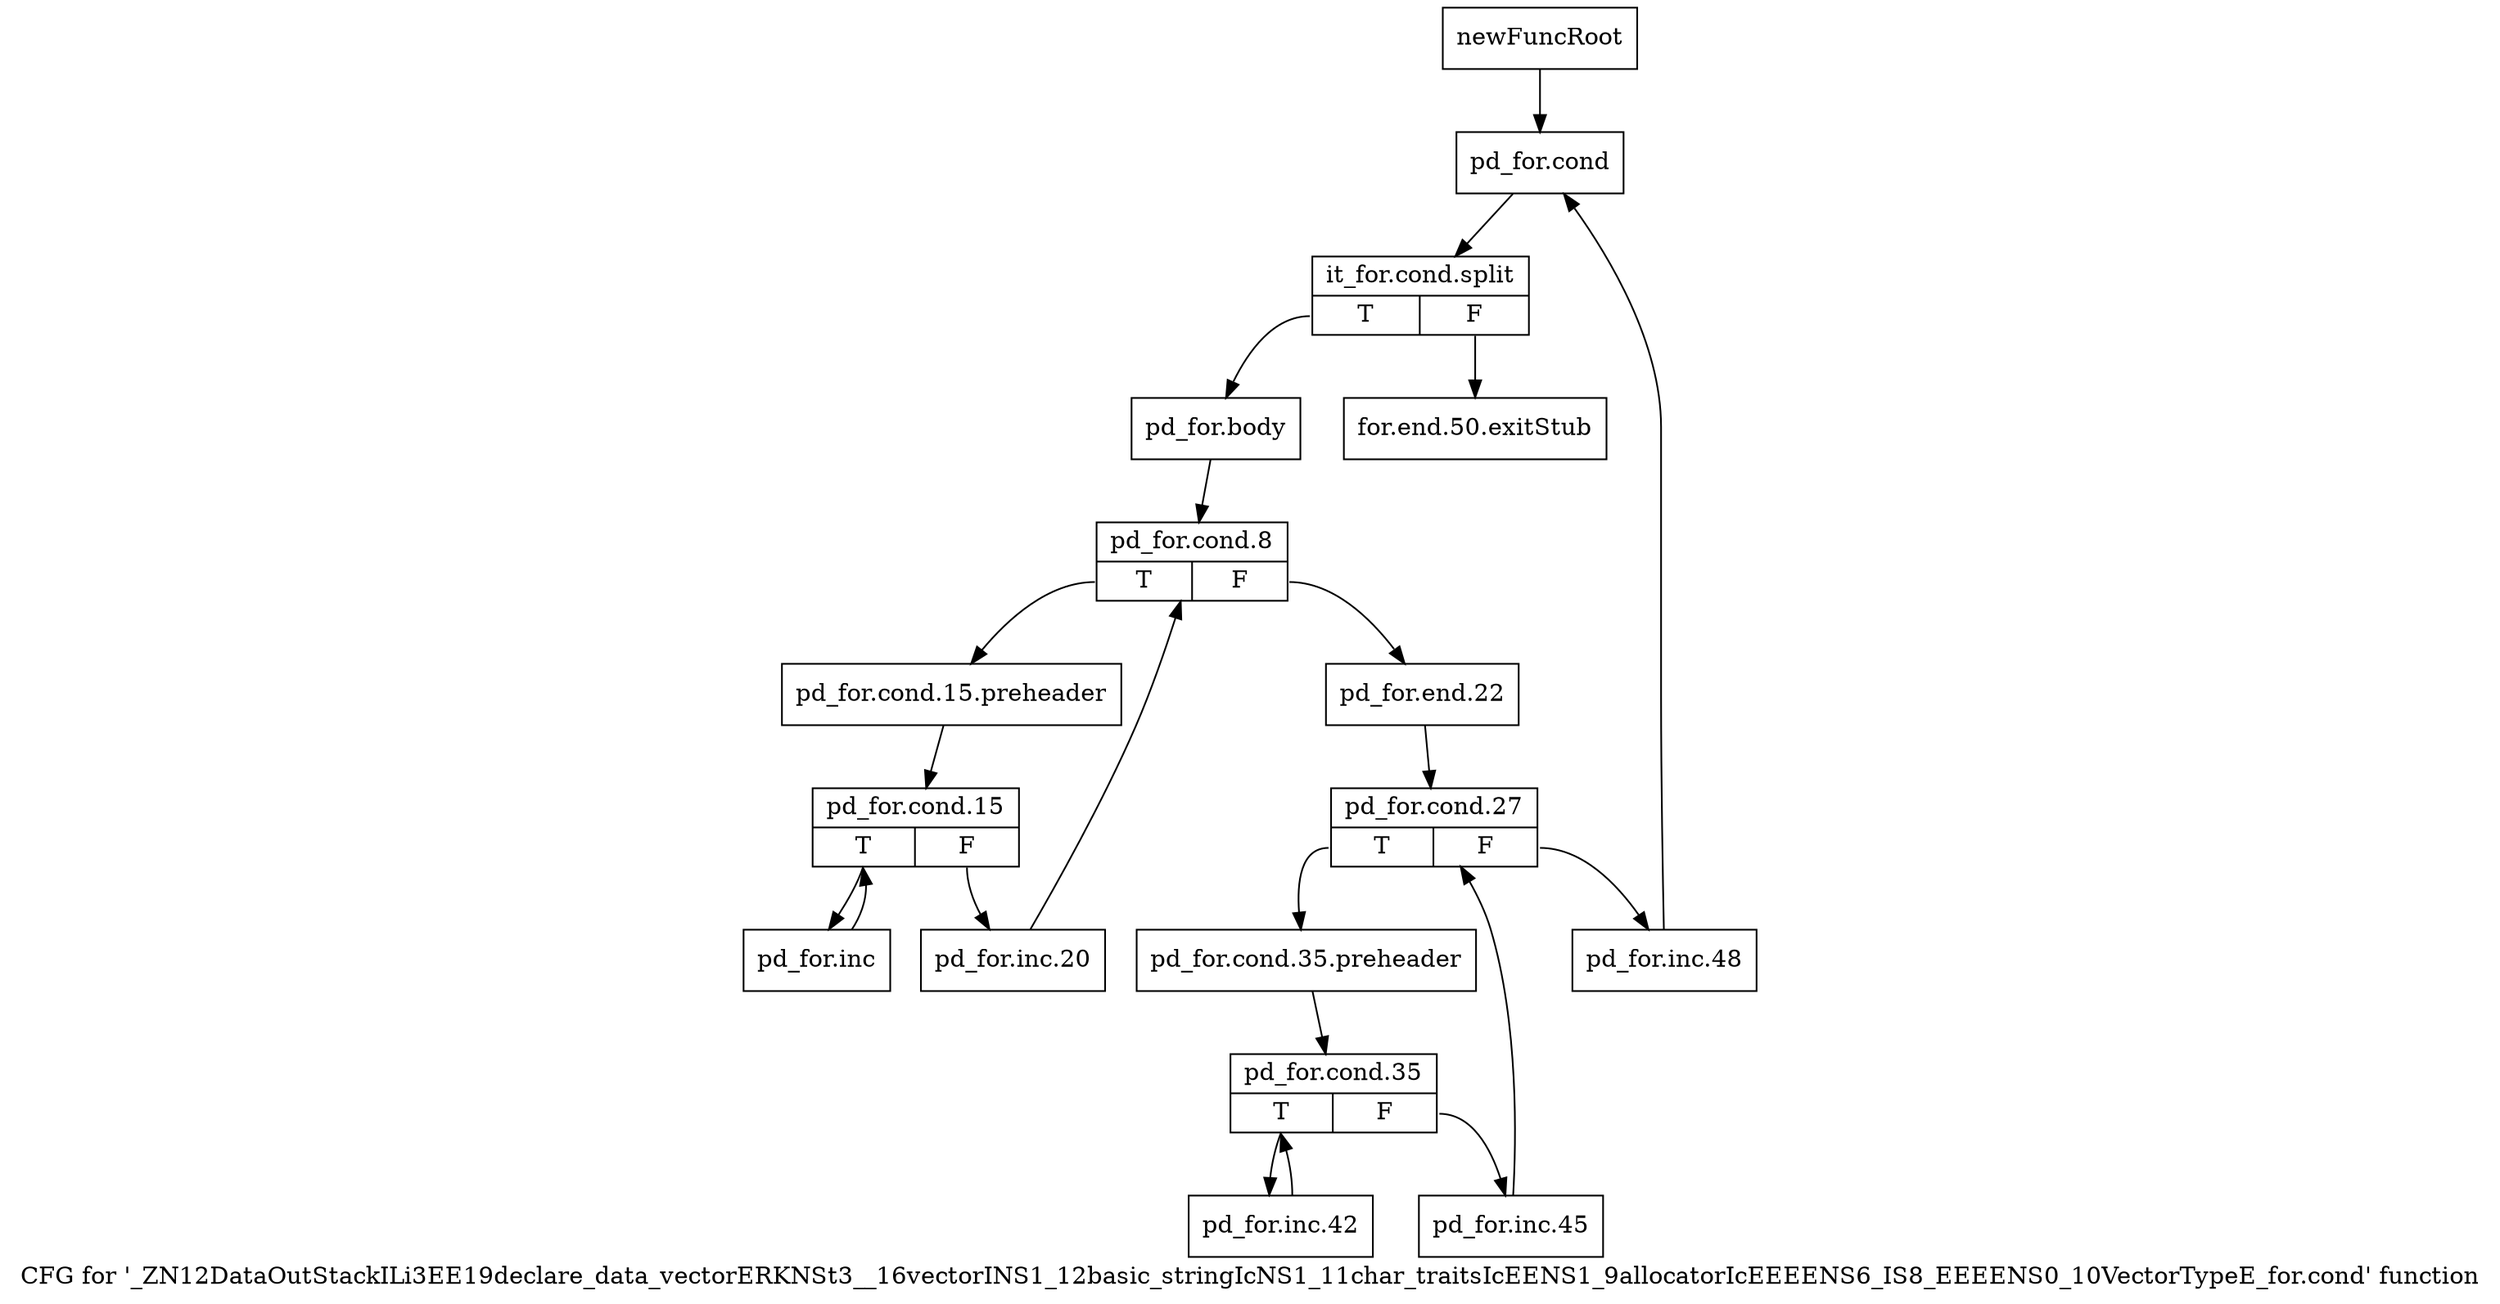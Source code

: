 digraph "CFG for '_ZN12DataOutStackILi3EE19declare_data_vectorERKNSt3__16vectorINS1_12basic_stringIcNS1_11char_traitsIcEENS1_9allocatorIcEEEENS6_IS8_EEEENS0_10VectorTypeE_for.cond' function" {
	label="CFG for '_ZN12DataOutStackILi3EE19declare_data_vectorERKNSt3__16vectorINS1_12basic_stringIcNS1_11char_traitsIcEENS1_9allocatorIcEEEENS6_IS8_EEEENS0_10VectorTypeE_for.cond' function";

	Node0x8d99740 [shape=record,label="{newFuncRoot}"];
	Node0x8d99740 -> Node0x8d997e0;
	Node0x8d99790 [shape=record,label="{for.end.50.exitStub}"];
	Node0x8d997e0 [shape=record,label="{pd_for.cond}"];
	Node0x8d997e0 -> Node0xc3a2130;
	Node0xc3a2130 [shape=record,label="{it_for.cond.split|{<s0>T|<s1>F}}"];
	Node0xc3a2130:s0 -> Node0x8d99830;
	Node0xc3a2130:s1 -> Node0x8d99790;
	Node0x8d99830 [shape=record,label="{pd_for.body}"];
	Node0x8d99830 -> Node0x8d99880;
	Node0x8d99880 [shape=record,label="{pd_for.cond.8|{<s0>T|<s1>F}}"];
	Node0x8d99880:s0 -> Node0x8d99b00;
	Node0x8d99880:s1 -> Node0x8d998d0;
	Node0x8d998d0 [shape=record,label="{pd_for.end.22}"];
	Node0x8d998d0 -> Node0x8d99920;
	Node0x8d99920 [shape=record,label="{pd_for.cond.27|{<s0>T|<s1>F}}"];
	Node0x8d99920:s0 -> Node0x8d999c0;
	Node0x8d99920:s1 -> Node0x8d99970;
	Node0x8d99970 [shape=record,label="{pd_for.inc.48}"];
	Node0x8d99970 -> Node0x8d997e0;
	Node0x8d999c0 [shape=record,label="{pd_for.cond.35.preheader}"];
	Node0x8d999c0 -> Node0x8d99a10;
	Node0x8d99a10 [shape=record,label="{pd_for.cond.35|{<s0>T|<s1>F}}"];
	Node0x8d99a10:s0 -> Node0x8d99ab0;
	Node0x8d99a10:s1 -> Node0x8d99a60;
	Node0x8d99a60 [shape=record,label="{pd_for.inc.45}"];
	Node0x8d99a60 -> Node0x8d99920;
	Node0x8d99ab0 [shape=record,label="{pd_for.inc.42}"];
	Node0x8d99ab0 -> Node0x8d99a10;
	Node0x8d99b00 [shape=record,label="{pd_for.cond.15.preheader}"];
	Node0x8d99b00 -> Node0x8d99b50;
	Node0x8d99b50 [shape=record,label="{pd_for.cond.15|{<s0>T|<s1>F}}"];
	Node0x8d99b50:s0 -> Node0x8d99bf0;
	Node0x8d99b50:s1 -> Node0x8d99ba0;
	Node0x8d99ba0 [shape=record,label="{pd_for.inc.20}"];
	Node0x8d99ba0 -> Node0x8d99880;
	Node0x8d99bf0 [shape=record,label="{pd_for.inc}"];
	Node0x8d99bf0 -> Node0x8d99b50;
}
